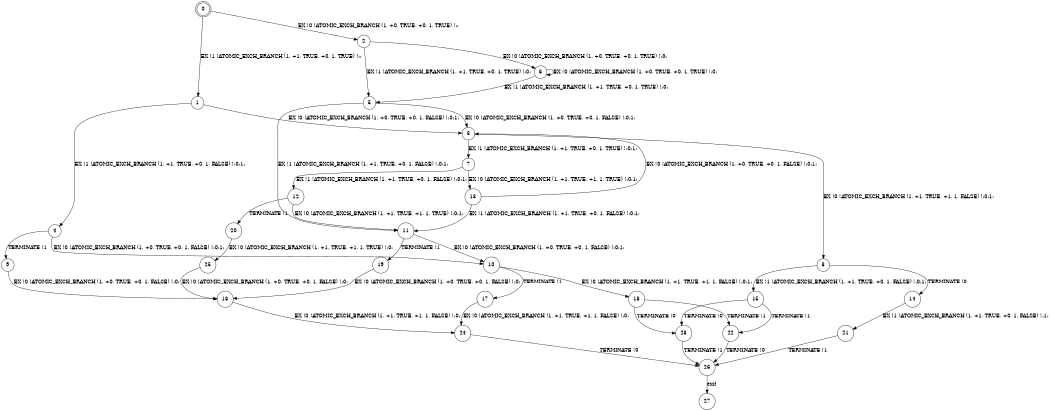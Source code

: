 digraph BCG {
size = "7, 10.5";
center = TRUE;
node [shape = circle];
0 [peripheries = 2];
0 -> 1 [label = "EX !1 !ATOMIC_EXCH_BRANCH (1, +1, TRUE, +0, 1, TRUE) !::"];
0 -> 2 [label = "EX !0 !ATOMIC_EXCH_BRANCH (1, +0, TRUE, +0, 1, TRUE) !::"];
1 -> 3 [label = "EX !0 !ATOMIC_EXCH_BRANCH (1, +0, TRUE, +0, 1, FALSE) !:0:1:"];
1 -> 4 [label = "EX !1 !ATOMIC_EXCH_BRANCH (1, +1, TRUE, +0, 1, FALSE) !:0:1:"];
2 -> 5 [label = "EX !1 !ATOMIC_EXCH_BRANCH (1, +1, TRUE, +0, 1, TRUE) !:0:"];
2 -> 6 [label = "EX !0 !ATOMIC_EXCH_BRANCH (1, +0, TRUE, +0, 1, TRUE) !:0:"];
3 -> 7 [label = "EX !1 !ATOMIC_EXCH_BRANCH (1, +1, TRUE, +0, 1, TRUE) !:0:1:"];
3 -> 8 [label = "EX !0 !ATOMIC_EXCH_BRANCH (1, +1, TRUE, +1, 1, FALSE) !:0:1:"];
4 -> 9 [label = "TERMINATE !1"];
4 -> 10 [label = "EX !0 !ATOMIC_EXCH_BRANCH (1, +0, TRUE, +0, 1, FALSE) !:0:1:"];
5 -> 11 [label = "EX !1 !ATOMIC_EXCH_BRANCH (1, +1, TRUE, +0, 1, FALSE) !:0:1:"];
5 -> 3 [label = "EX !0 !ATOMIC_EXCH_BRANCH (1, +0, TRUE, +0, 1, FALSE) !:0:1:"];
6 -> 5 [label = "EX !1 !ATOMIC_EXCH_BRANCH (1, +1, TRUE, +0, 1, TRUE) !:0:"];
6 -> 6 [label = "EX !0 !ATOMIC_EXCH_BRANCH (1, +0, TRUE, +0, 1, TRUE) !:0:"];
7 -> 12 [label = "EX !1 !ATOMIC_EXCH_BRANCH (1, +1, TRUE, +0, 1, FALSE) !:0:1:"];
7 -> 13 [label = "EX !0 !ATOMIC_EXCH_BRANCH (1, +1, TRUE, +1, 1, TRUE) !:0:1:"];
8 -> 14 [label = "TERMINATE !0"];
8 -> 15 [label = "EX !1 !ATOMIC_EXCH_BRANCH (1, +1, TRUE, +0, 1, FALSE) !:0:1:"];
9 -> 16 [label = "EX !0 !ATOMIC_EXCH_BRANCH (1, +0, TRUE, +0, 1, FALSE) !:0:"];
10 -> 17 [label = "TERMINATE !1"];
10 -> 18 [label = "EX !0 !ATOMIC_EXCH_BRANCH (1, +1, TRUE, +1, 1, FALSE) !:0:1:"];
11 -> 19 [label = "TERMINATE !1"];
11 -> 10 [label = "EX !0 !ATOMIC_EXCH_BRANCH (1, +0, TRUE, +0, 1, FALSE) !:0:1:"];
12 -> 20 [label = "TERMINATE !1"];
12 -> 11 [label = "EX !0 !ATOMIC_EXCH_BRANCH (1, +1, TRUE, +1, 1, TRUE) !:0:1:"];
13 -> 11 [label = "EX !1 !ATOMIC_EXCH_BRANCH (1, +1, TRUE, +0, 1, FALSE) !:0:1:"];
13 -> 3 [label = "EX !0 !ATOMIC_EXCH_BRANCH (1, +0, TRUE, +0, 1, FALSE) !:0:1:"];
14 -> 21 [label = "EX !1 !ATOMIC_EXCH_BRANCH (1, +1, TRUE, +0, 1, FALSE) !:1:"];
15 -> 22 [label = "TERMINATE !1"];
15 -> 23 [label = "TERMINATE !0"];
16 -> 24 [label = "EX !0 !ATOMIC_EXCH_BRANCH (1, +1, TRUE, +1, 1, FALSE) !:0:"];
17 -> 24 [label = "EX !0 !ATOMIC_EXCH_BRANCH (1, +1, TRUE, +1, 1, FALSE) !:0:"];
18 -> 22 [label = "TERMINATE !1"];
18 -> 23 [label = "TERMINATE !0"];
19 -> 16 [label = "EX !0 !ATOMIC_EXCH_BRANCH (1, +0, TRUE, +0, 1, FALSE) !:0:"];
20 -> 25 [label = "EX !0 !ATOMIC_EXCH_BRANCH (1, +1, TRUE, +1, 1, TRUE) !:0:"];
21 -> 26 [label = "TERMINATE !1"];
22 -> 26 [label = "TERMINATE !0"];
23 -> 26 [label = "TERMINATE !1"];
24 -> 26 [label = "TERMINATE !0"];
25 -> 16 [label = "EX !0 !ATOMIC_EXCH_BRANCH (1, +0, TRUE, +0, 1, FALSE) !:0:"];
26 -> 27 [label = "exit"];
}
